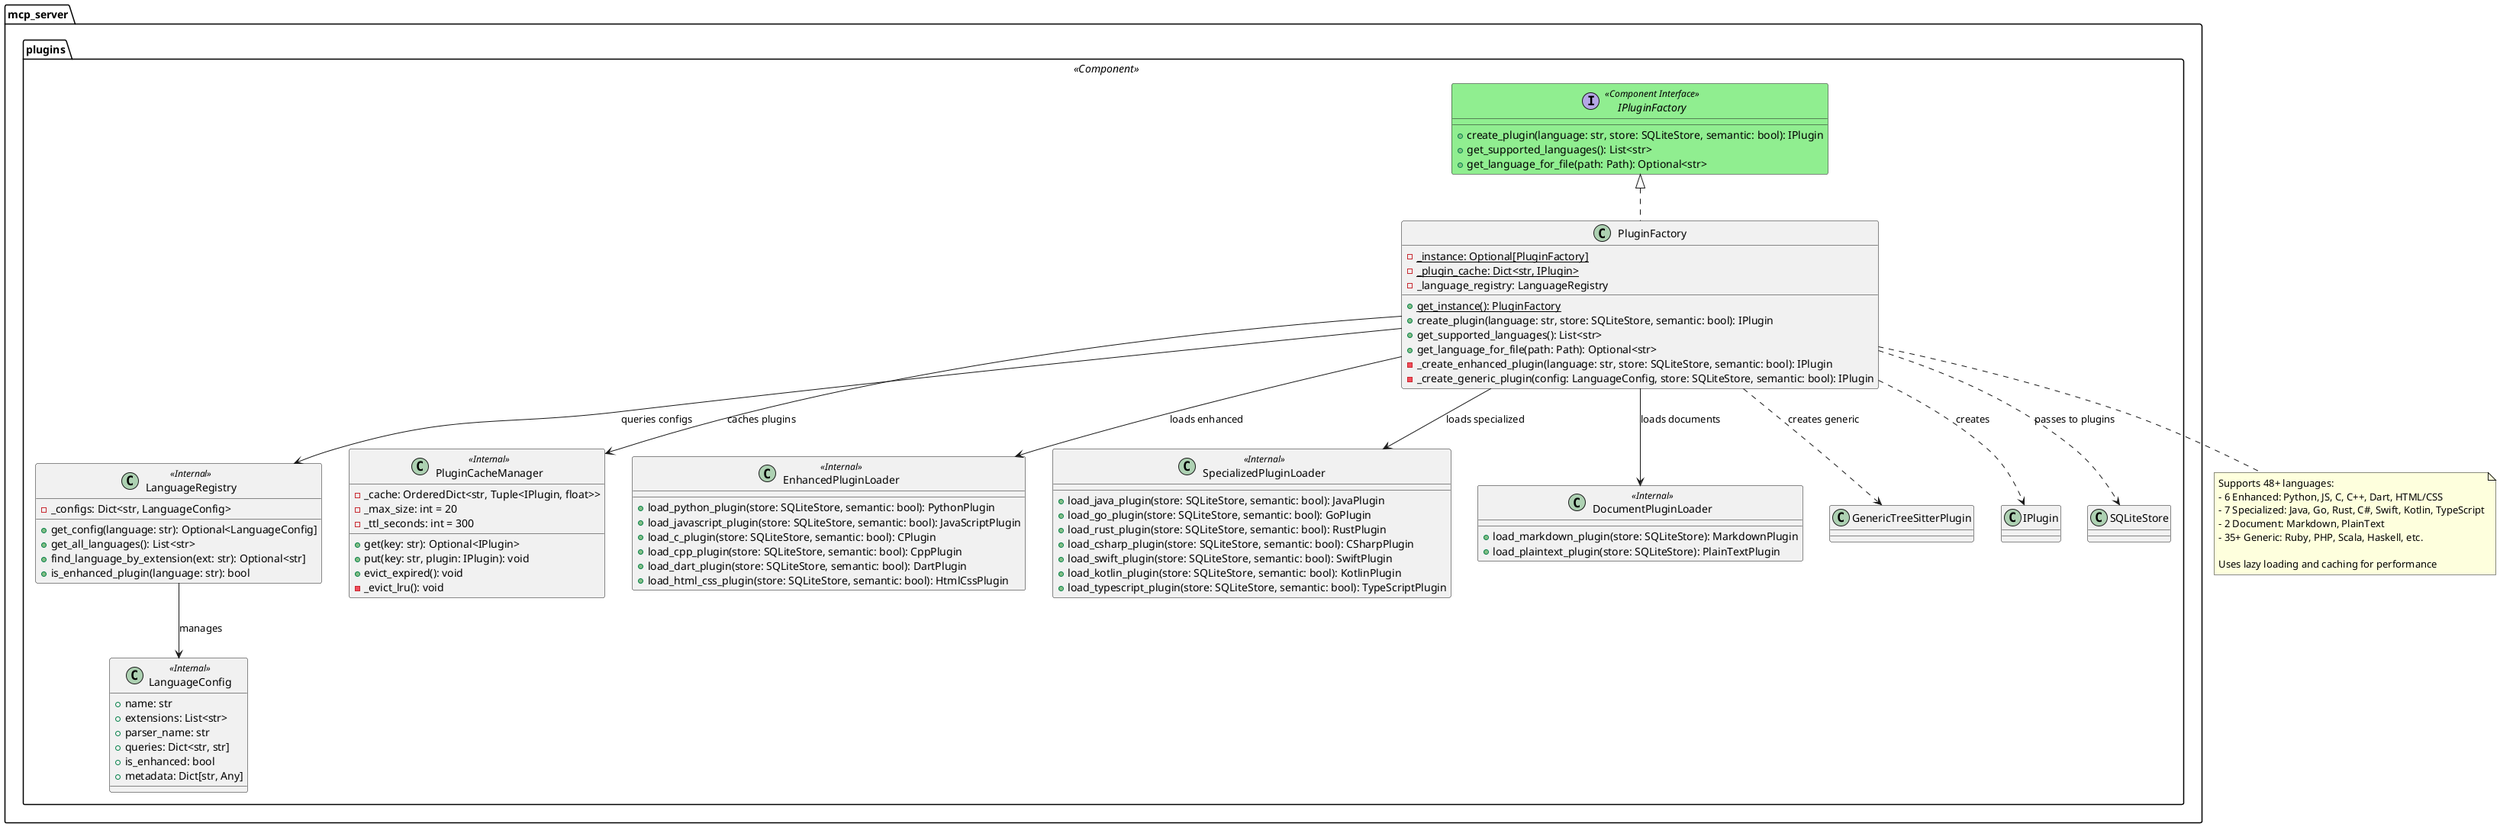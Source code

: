 @startuml
!define COMPONENT_INTERFACE <<Component Interface>>
!define INTERNAL <<Internal>>
!define ASYNC <<async>>

package "mcp_server.plugins" <<Component>> {
    ' Plugin Factory Pattern
    interface IPluginFactory COMPONENT_INTERFACE #LightGreen {
        +create_plugin(language: str, store: SQLiteStore, semantic: bool): IPlugin
        +get_supported_languages(): List<str>
        +get_language_for_file(path: Path): Optional<str>
    }
    
    class PluginFactory implements IPluginFactory {
        -{static} _instance: Optional[PluginFactory]
        -{static} _plugin_cache: Dict<str, IPlugin>
        -_language_registry: LanguageRegistry
        +{static} get_instance(): PluginFactory
        +create_plugin(language: str, store: SQLiteStore, semantic: bool): IPlugin
        +get_supported_languages(): List<str>
        +get_language_for_file(path: Path): Optional<str>
        -_create_enhanced_plugin(language: str, store: SQLiteStore, semantic: bool): IPlugin
        -_create_generic_plugin(config: LanguageConfig, store: SQLiteStore, semantic: bool): IPlugin
    }
    
    ' Language Registry
    class LanguageRegistry INTERNAL {
        -_configs: Dict<str, LanguageConfig>
        +get_config(language: str): Optional<LanguageConfig]
        +get_all_languages(): List<str>
        +find_language_by_extension(ext: str): Optional<str]
        +is_enhanced_plugin(language: str): bool
    }
    
    class LanguageConfig INTERNAL {
        +name: str
        +extensions: List<str>
        +parser_name: str
        +queries: Dict<str, str]
        +is_enhanced: bool
        +metadata: Dict[str, Any]
    }
    
    ' Plugin Cache Manager
    class PluginCacheManager INTERNAL {
        -_cache: OrderedDict<str, Tuple<IPlugin, float>>
        -_max_size: int = 20
        -_ttl_seconds: int = 300
        +get(key: str): Optional<IPlugin>
        +put(key: str, plugin: IPlugin): void
        +evict_expired(): void
        -_evict_lru(): void
    }
    
    ' Enhanced Plugin Loaders
    class EnhancedPluginLoader INTERNAL {
        +load_python_plugin(store: SQLiteStore, semantic: bool): PythonPlugin
        +load_javascript_plugin(store: SQLiteStore, semantic: bool): JavaScriptPlugin
        +load_c_plugin(store: SQLiteStore, semantic: bool): CPlugin
        +load_cpp_plugin(store: SQLiteStore, semantic: bool): CppPlugin
        +load_dart_plugin(store: SQLiteStore, semantic: bool): DartPlugin
        +load_html_css_plugin(store: SQLiteStore, semantic: bool): HtmlCssPlugin
    }
    
    ' Specialized Plugin Loaders
    class SpecializedPluginLoader INTERNAL {
        +load_java_plugin(store: SQLiteStore, semantic: bool): JavaPlugin
        +load_go_plugin(store: SQLiteStore, semantic: bool): GoPlugin
        +load_rust_plugin(store: SQLiteStore, semantic: bool): RustPlugin
        +load_csharp_plugin(store: SQLiteStore, semantic: bool): CSharpPlugin
        +load_swift_plugin(store: SQLiteStore, semantic: bool): SwiftPlugin
        +load_kotlin_plugin(store: SQLiteStore, semantic: bool): KotlinPlugin
        +load_typescript_plugin(store: SQLiteStore, semantic: bool): TypeScriptPlugin
    }
    
    ' Document Plugin Loaders
    class DocumentPluginLoader INTERNAL {
        +load_markdown_plugin(store: SQLiteStore): MarkdownPlugin
        +load_plaintext_plugin(store: SQLiteStore): PlainTextPlugin
    }
    
    ' Relationships
    PluginFactory --> LanguageRegistry : queries configs
    PluginFactory --> PluginCacheManager : caches plugins
    PluginFactory --> EnhancedPluginLoader : loads enhanced
    PluginFactory --> SpecializedPluginLoader : loads specialized
    PluginFactory --> DocumentPluginLoader : loads documents
    PluginFactory ..> GenericTreeSitterPlugin : creates generic
    LanguageRegistry --> LanguageConfig : manages
    
    ' External dependencies
    PluginFactory ..> IPlugin : creates
    PluginFactory ..> SQLiteStore : passes to plugins
}

' Note about supported languages
note bottom of PluginFactory
  Supports 48+ languages:
  - 6 Enhanced: Python, JS, C, C++, Dart, HTML/CSS
  - 7 Specialized: Java, Go, Rust, C#, Swift, Kotlin, TypeScript
  - 2 Document: Markdown, PlainText
  - 35+ Generic: Ruby, PHP, Scala, Haskell, etc.
  
  Uses lazy loading and caching for performance
end note

@enduml